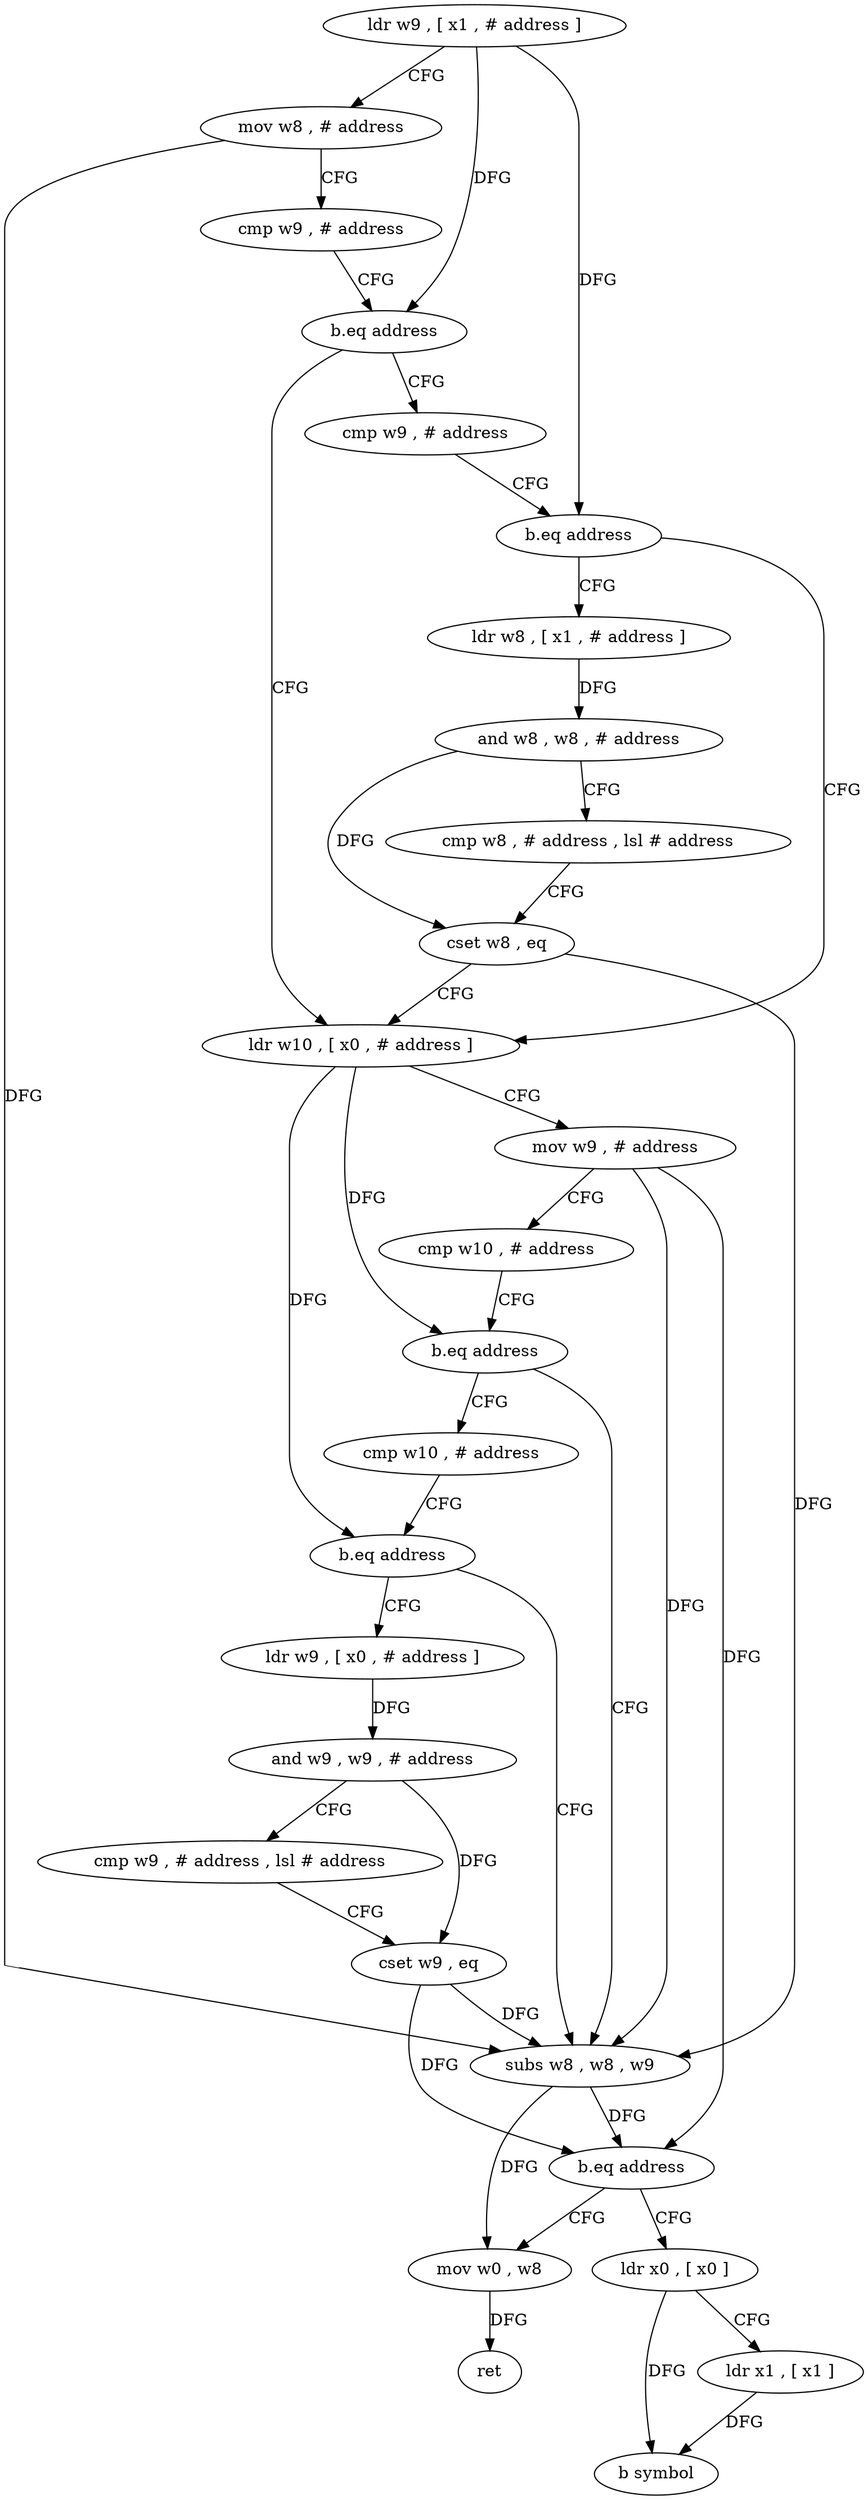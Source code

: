 digraph "func" {
"4239120" [label = "ldr w9 , [ x1 , # address ]" ]
"4239124" [label = "mov w8 , # address" ]
"4239128" [label = "cmp w9 , # address" ]
"4239132" [label = "b.eq address" ]
"4239160" [label = "ldr w10 , [ x0 , # address ]" ]
"4239136" [label = "cmp w9 , # address" ]
"4239164" [label = "mov w9 , # address" ]
"4239168" [label = "cmp w10 , # address" ]
"4239172" [label = "b.eq address" ]
"4239200" [label = "subs w8 , w8 , w9" ]
"4239176" [label = "cmp w10 , # address" ]
"4239140" [label = "b.eq address" ]
"4239144" [label = "ldr w8 , [ x1 , # address ]" ]
"4239204" [label = "b.eq address" ]
"4239216" [label = "ldr x0 , [ x0 ]" ]
"4239208" [label = "mov w0 , w8" ]
"4239180" [label = "b.eq address" ]
"4239184" [label = "ldr w9 , [ x0 , # address ]" ]
"4239148" [label = "and w8 , w8 , # address" ]
"4239152" [label = "cmp w8 , # address , lsl # address" ]
"4239156" [label = "cset w8 , eq" ]
"4239220" [label = "ldr x1 , [ x1 ]" ]
"4239224" [label = "b symbol" ]
"4239212" [label = "ret" ]
"4239188" [label = "and w9 , w9 , # address" ]
"4239192" [label = "cmp w9 , # address , lsl # address" ]
"4239196" [label = "cset w9 , eq" ]
"4239120" -> "4239124" [ label = "CFG" ]
"4239120" -> "4239132" [ label = "DFG" ]
"4239120" -> "4239140" [ label = "DFG" ]
"4239124" -> "4239128" [ label = "CFG" ]
"4239124" -> "4239200" [ label = "DFG" ]
"4239128" -> "4239132" [ label = "CFG" ]
"4239132" -> "4239160" [ label = "CFG" ]
"4239132" -> "4239136" [ label = "CFG" ]
"4239160" -> "4239164" [ label = "CFG" ]
"4239160" -> "4239172" [ label = "DFG" ]
"4239160" -> "4239180" [ label = "DFG" ]
"4239136" -> "4239140" [ label = "CFG" ]
"4239164" -> "4239168" [ label = "CFG" ]
"4239164" -> "4239200" [ label = "DFG" ]
"4239164" -> "4239204" [ label = "DFG" ]
"4239168" -> "4239172" [ label = "CFG" ]
"4239172" -> "4239200" [ label = "CFG" ]
"4239172" -> "4239176" [ label = "CFG" ]
"4239200" -> "4239204" [ label = "DFG" ]
"4239200" -> "4239208" [ label = "DFG" ]
"4239176" -> "4239180" [ label = "CFG" ]
"4239140" -> "4239160" [ label = "CFG" ]
"4239140" -> "4239144" [ label = "CFG" ]
"4239144" -> "4239148" [ label = "DFG" ]
"4239204" -> "4239216" [ label = "CFG" ]
"4239204" -> "4239208" [ label = "CFG" ]
"4239216" -> "4239220" [ label = "CFG" ]
"4239216" -> "4239224" [ label = "DFG" ]
"4239208" -> "4239212" [ label = "DFG" ]
"4239180" -> "4239200" [ label = "CFG" ]
"4239180" -> "4239184" [ label = "CFG" ]
"4239184" -> "4239188" [ label = "DFG" ]
"4239148" -> "4239152" [ label = "CFG" ]
"4239148" -> "4239156" [ label = "DFG" ]
"4239152" -> "4239156" [ label = "CFG" ]
"4239156" -> "4239160" [ label = "CFG" ]
"4239156" -> "4239200" [ label = "DFG" ]
"4239220" -> "4239224" [ label = "DFG" ]
"4239188" -> "4239192" [ label = "CFG" ]
"4239188" -> "4239196" [ label = "DFG" ]
"4239192" -> "4239196" [ label = "CFG" ]
"4239196" -> "4239200" [ label = "DFG" ]
"4239196" -> "4239204" [ label = "DFG" ]
}
